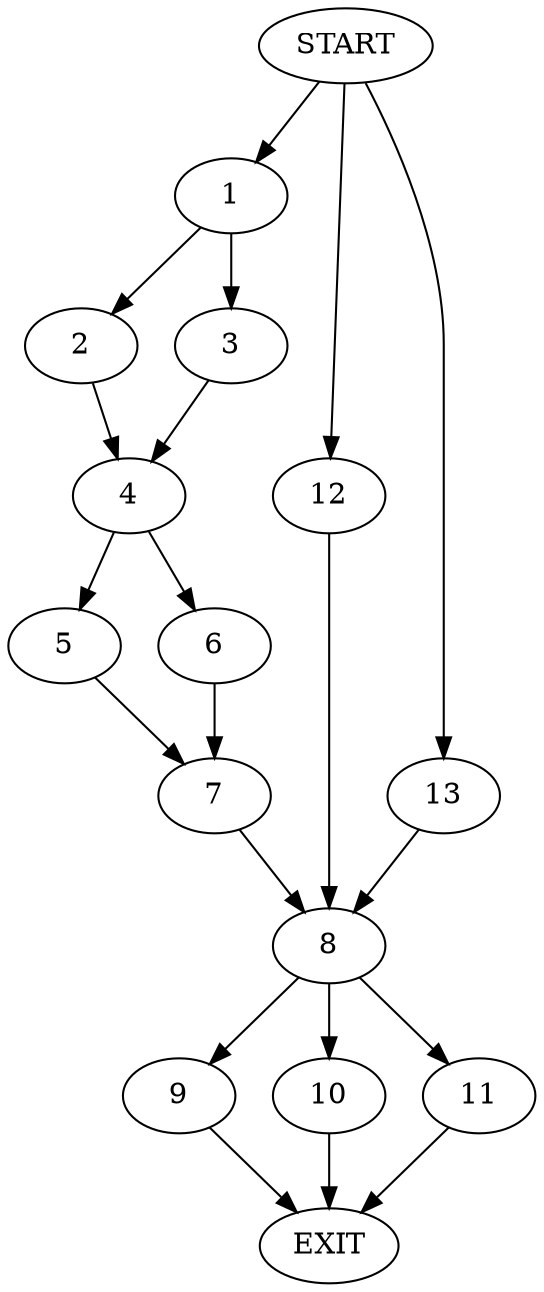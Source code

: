 digraph {
0 [label="START"]
14 [label="EXIT"]
0 -> 1
1 -> 2
1 -> 3
2 -> 4
3 -> 4
4 -> 5
4 -> 6
6 -> 7
5 -> 7
7 -> 8
8 -> 9
8 -> 10
8 -> 11
11 -> 14
0 -> 12
12 -> 8
9 -> 14
0 -> 13
13 -> 8
10 -> 14
}
